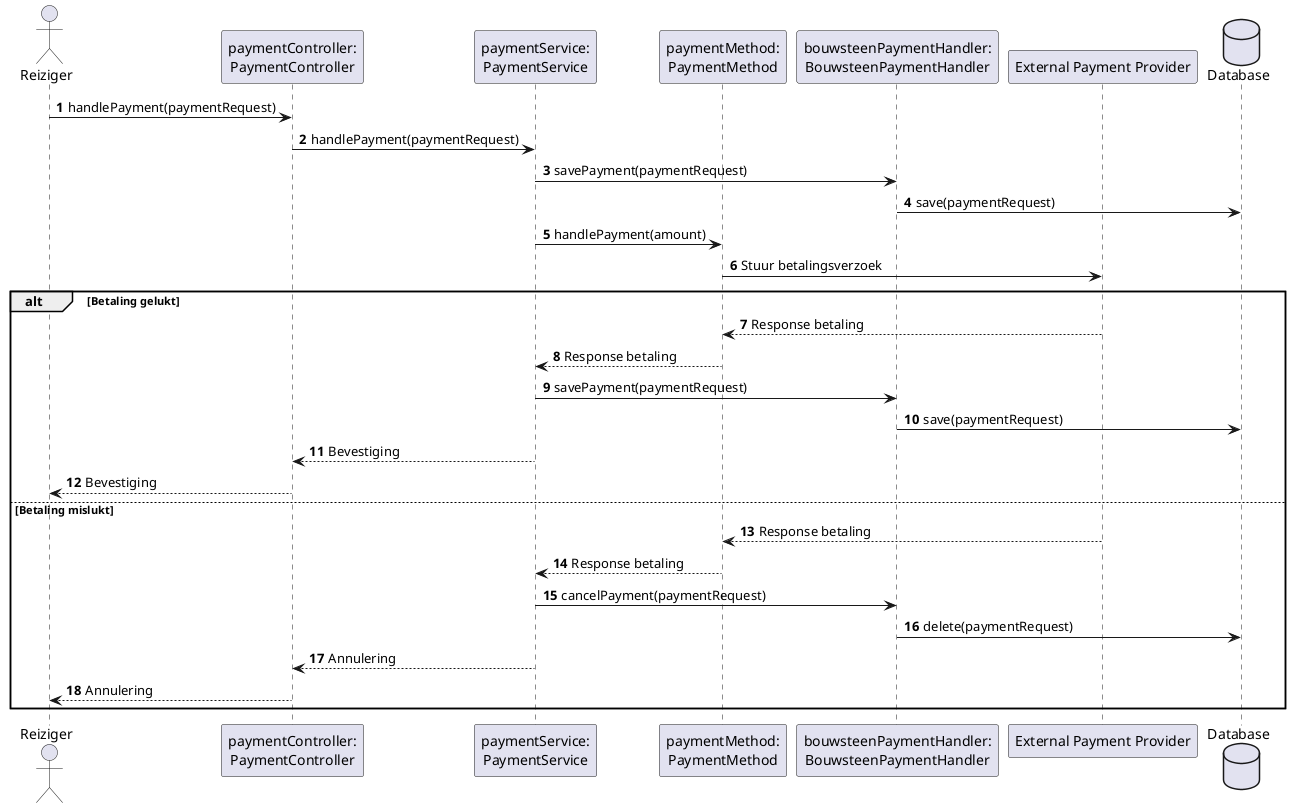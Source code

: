 @startuml

autonumber

actor Reiziger
participant "paymentController:\nPaymentController" as paymentController
participant "paymentService:\nPaymentService" as paymentService
participant "paymentMethod:\nPaymentMethod" as paymentMethod
participant "bouwsteenPaymentHandler:\nBouwsteenPaymentHandler" as bouwsteenPaymentHandler
participant "External Payment Provider" as paymentProvider
database "Database" as database

Reiziger -> paymentController : handlePayment(paymentRequest)


paymentController -> paymentService : handlePayment(paymentRequest)
paymentService -> bouwsteenPaymentHandler : savePayment(paymentRequest)
bouwsteenPaymentHandler -> database : save(paymentRequest)
paymentService -> paymentMethod : handlePayment(amount)
paymentMethod -> paymentProvider : Stuur betalingsverzoek

alt Betaling gelukt
    paymentProvider --> paymentMethod : Response betaling
    paymentMethod --> paymentService : Response betaling
    paymentService -> bouwsteenPaymentHandler : savePayment(paymentRequest)
    bouwsteenPaymentHandler -> database : save(paymentRequest)
    paymentService --> paymentController : Bevestiging
    paymentController --> Reiziger : Bevestiging
else Betaling mislukt
    paymentProvider --> paymentMethod : Response betaling
    paymentMethod --> paymentService : Response betaling
    paymentService -> bouwsteenPaymentHandler : cancelPayment(paymentRequest)
    bouwsteenPaymentHandler -> database : delete(paymentRequest)
    paymentService --> paymentController : Annulering
    paymentController --> Reiziger : Annulering
end

@enduml